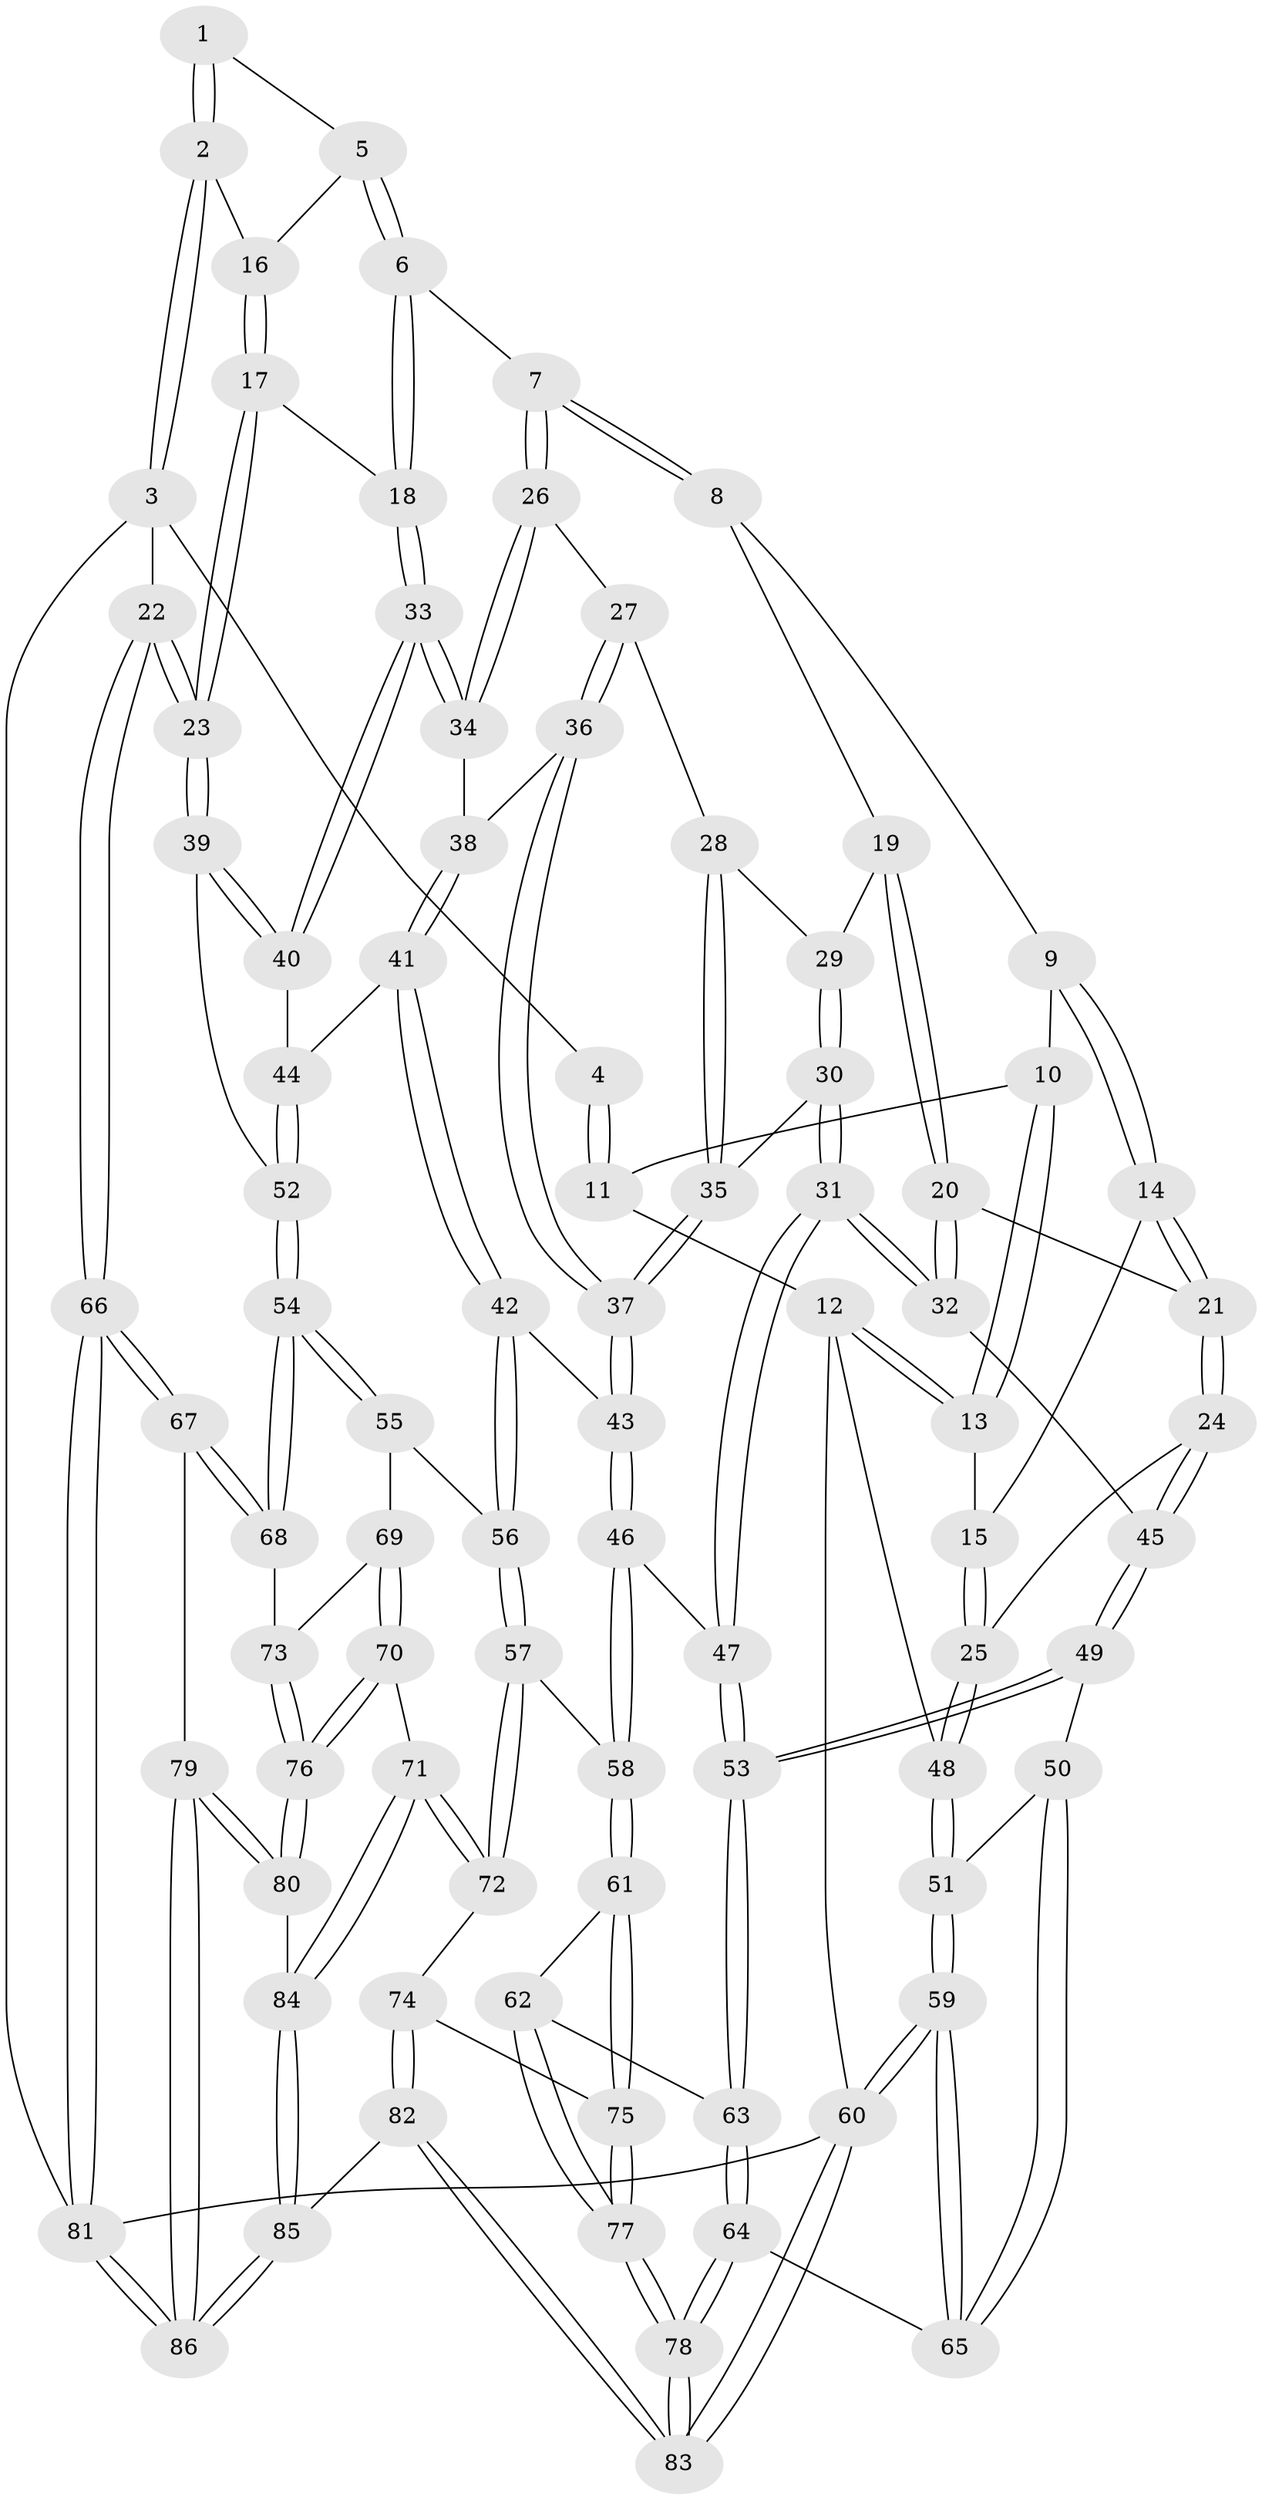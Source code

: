 // Generated by graph-tools (version 1.1) at 2025/38/03/09/25 02:38:51]
// undirected, 86 vertices, 211 edges
graph export_dot {
graph [start="1"]
  node [color=gray90,style=filled];
  1 [pos="+0.7890981734651874+0"];
  2 [pos="+1+0.16796126187167754"];
  3 [pos="+1+0.17223384979831188"];
  4 [pos="+0.7644064879507747+0"];
  5 [pos="+0.77650441219767+0.14641857812930045"];
  6 [pos="+0.7341605175502629+0.195921129376636"];
  7 [pos="+0.6369722202933248+0.26146180897150223"];
  8 [pos="+0.46789976653773396+0.18705294951043788"];
  9 [pos="+0.33111359965942777+0.019632739066918894"];
  10 [pos="+0.3208546426555521+0"];
  11 [pos="+0.3222793700174496+0"];
  12 [pos="+0+0.2890059490345707"];
  13 [pos="+0+0.2717477587508293"];
  14 [pos="+0.2168907298541698+0.24084665625259846"];
  15 [pos="+0.19251231642339908+0.24847168053848367"];
  16 [pos="+0.9190448027162983+0.21130613638294762"];
  17 [pos="+0.9175414684844936+0.365123365505238"];
  18 [pos="+0.8630375335636463+0.3693925117276766"];
  19 [pos="+0.4231646342883621+0.3243998494757555"];
  20 [pos="+0.3033594440399654+0.3987587110576819"];
  21 [pos="+0.21719086180772904+0.24206969660756808"];
  22 [pos="+1+0.5364628184303623"];
  23 [pos="+1+0.535006101498067"];
  24 [pos="+0.14655497990853658+0.47494625742823754"];
  25 [pos="+0.04870680427645826+0.4348869356204029"];
  26 [pos="+0.6388891534730793+0.28795824481322746"];
  27 [pos="+0.47856159659830366+0.40439951332753254"];
  28 [pos="+0.47100543320879884+0.4034853488295792"];
  29 [pos="+0.426157222408235+0.33239681848516284"];
  30 [pos="+0.39656879355716107+0.4719295130534424"];
  31 [pos="+0.3102061937758478+0.5096191494981677"];
  32 [pos="+0.2935735402417343+0.49623219233452587"];
  33 [pos="+0.7989917568120226+0.42002859225851735"];
  34 [pos="+0.6476363056764777+0.33025110596834983"];
  35 [pos="+0.43333005752693+0.4651875197492328"];
  36 [pos="+0.527549853518809+0.44110626094459804"];
  37 [pos="+0.5126115507871125+0.5085966456413213"];
  38 [pos="+0.6384797897332372+0.36828976392866647"];
  39 [pos="+0.95470324385352+0.588113749004344"];
  40 [pos="+0.7997752851573152+0.4426893953031077"];
  41 [pos="+0.6521191581270909+0.534962283287744"];
  42 [pos="+0.6364783547644092+0.5504589832809295"];
  43 [pos="+0.5203224806131539+0.5245677794642686"];
  44 [pos="+0.7220363692388413+0.5372827203125232"];
  45 [pos="+0.17719805169302505+0.5021546566537756"];
  46 [pos="+0.4332961504552329+0.6211803217621771"];
  47 [pos="+0.3417065549098799+0.5827321471493512"];
  48 [pos="+0+0.4032469675640413"];
  49 [pos="+0.13061005572145126+0.6179478195101413"];
  50 [pos="+0.09682139114320495+0.6413171398114502"];
  51 [pos="+0+0.4876849727062039"];
  52 [pos="+0.8630513928474177+0.6435446807421881"];
  53 [pos="+0.26988846057866234+0.7043485466462113"];
  54 [pos="+0.8437570855887017+0.6778046712684014"];
  55 [pos="+0.7893177111650198+0.6938765934720594"];
  56 [pos="+0.6203251458879206+0.6641435252188487"];
  57 [pos="+0.5970278496749878+0.6929229931917018"];
  58 [pos="+0.4405799375195181+0.6326671022931191"];
  59 [pos="+0+0.9132770201855136"];
  60 [pos="+0+1"];
  61 [pos="+0.4208802411226393+0.7527997065415786"];
  62 [pos="+0.404635142701718+0.7651701970226277"];
  63 [pos="+0.2699849364122904+0.7152167325711445"];
  64 [pos="+0.20807542833673082+0.8326858980697883"];
  65 [pos="+0.06621933999126609+0.7760842650215225"];
  66 [pos="+1+0.9476494306208199"];
  67 [pos="+0.901947901644164+0.8529094211488873"];
  68 [pos="+0.8578311163888421+0.7525207851044692"];
  69 [pos="+0.7362189499768758+0.7630677108439424"];
  70 [pos="+0.6769023108793729+0.8279080338073262"];
  71 [pos="+0.6498935350487481+0.8235803106816826"];
  72 [pos="+0.5902922938277465+0.786332293472967"];
  73 [pos="+0.7844477793937062+0.8042582831679931"];
  74 [pos="+0.5807955445396623+0.7917816915320619"];
  75 [pos="+0.5585060229329162+0.7942155902360947"];
  76 [pos="+0.7260201563924091+0.8629983176220825"];
  77 [pos="+0.3718349127522321+0.9245489634823425"];
  78 [pos="+0.3042113017610611+1"];
  79 [pos="+0.7947097457519763+0.93717836274933"];
  80 [pos="+0.774648730872597+0.9217968200504011"];
  81 [pos="+1+1"];
  82 [pos="+0.46156774948261503+1"];
  83 [pos="+0.31040991062568524+1"];
  84 [pos="+0.6267408508101187+0.9583653892524121"];
  85 [pos="+0.48135465427990504+1"];
  86 [pos="+0.8007489270879967+1"];
  1 -- 2;
  1 -- 2;
  1 -- 5;
  2 -- 3;
  2 -- 3;
  2 -- 16;
  3 -- 4;
  3 -- 22;
  3 -- 81;
  4 -- 11;
  4 -- 11;
  5 -- 6;
  5 -- 6;
  5 -- 16;
  6 -- 7;
  6 -- 18;
  6 -- 18;
  7 -- 8;
  7 -- 8;
  7 -- 26;
  7 -- 26;
  8 -- 9;
  8 -- 19;
  9 -- 10;
  9 -- 14;
  9 -- 14;
  10 -- 11;
  10 -- 13;
  10 -- 13;
  11 -- 12;
  12 -- 13;
  12 -- 13;
  12 -- 48;
  12 -- 60;
  13 -- 15;
  14 -- 15;
  14 -- 21;
  14 -- 21;
  15 -- 25;
  15 -- 25;
  16 -- 17;
  16 -- 17;
  17 -- 18;
  17 -- 23;
  17 -- 23;
  18 -- 33;
  18 -- 33;
  19 -- 20;
  19 -- 20;
  19 -- 29;
  20 -- 21;
  20 -- 32;
  20 -- 32;
  21 -- 24;
  21 -- 24;
  22 -- 23;
  22 -- 23;
  22 -- 66;
  22 -- 66;
  23 -- 39;
  23 -- 39;
  24 -- 25;
  24 -- 45;
  24 -- 45;
  25 -- 48;
  25 -- 48;
  26 -- 27;
  26 -- 34;
  26 -- 34;
  27 -- 28;
  27 -- 36;
  27 -- 36;
  28 -- 29;
  28 -- 35;
  28 -- 35;
  29 -- 30;
  29 -- 30;
  30 -- 31;
  30 -- 31;
  30 -- 35;
  31 -- 32;
  31 -- 32;
  31 -- 47;
  31 -- 47;
  32 -- 45;
  33 -- 34;
  33 -- 34;
  33 -- 40;
  33 -- 40;
  34 -- 38;
  35 -- 37;
  35 -- 37;
  36 -- 37;
  36 -- 37;
  36 -- 38;
  37 -- 43;
  37 -- 43;
  38 -- 41;
  38 -- 41;
  39 -- 40;
  39 -- 40;
  39 -- 52;
  40 -- 44;
  41 -- 42;
  41 -- 42;
  41 -- 44;
  42 -- 43;
  42 -- 56;
  42 -- 56;
  43 -- 46;
  43 -- 46;
  44 -- 52;
  44 -- 52;
  45 -- 49;
  45 -- 49;
  46 -- 47;
  46 -- 58;
  46 -- 58;
  47 -- 53;
  47 -- 53;
  48 -- 51;
  48 -- 51;
  49 -- 50;
  49 -- 53;
  49 -- 53;
  50 -- 51;
  50 -- 65;
  50 -- 65;
  51 -- 59;
  51 -- 59;
  52 -- 54;
  52 -- 54;
  53 -- 63;
  53 -- 63;
  54 -- 55;
  54 -- 55;
  54 -- 68;
  54 -- 68;
  55 -- 56;
  55 -- 69;
  56 -- 57;
  56 -- 57;
  57 -- 58;
  57 -- 72;
  57 -- 72;
  58 -- 61;
  58 -- 61;
  59 -- 60;
  59 -- 60;
  59 -- 65;
  59 -- 65;
  60 -- 83;
  60 -- 83;
  60 -- 81;
  61 -- 62;
  61 -- 75;
  61 -- 75;
  62 -- 63;
  62 -- 77;
  62 -- 77;
  63 -- 64;
  63 -- 64;
  64 -- 65;
  64 -- 78;
  64 -- 78;
  66 -- 67;
  66 -- 67;
  66 -- 81;
  66 -- 81;
  67 -- 68;
  67 -- 68;
  67 -- 79;
  68 -- 73;
  69 -- 70;
  69 -- 70;
  69 -- 73;
  70 -- 71;
  70 -- 76;
  70 -- 76;
  71 -- 72;
  71 -- 72;
  71 -- 84;
  71 -- 84;
  72 -- 74;
  73 -- 76;
  73 -- 76;
  74 -- 75;
  74 -- 82;
  74 -- 82;
  75 -- 77;
  75 -- 77;
  76 -- 80;
  76 -- 80;
  77 -- 78;
  77 -- 78;
  78 -- 83;
  78 -- 83;
  79 -- 80;
  79 -- 80;
  79 -- 86;
  79 -- 86;
  80 -- 84;
  81 -- 86;
  81 -- 86;
  82 -- 83;
  82 -- 83;
  82 -- 85;
  84 -- 85;
  84 -- 85;
  85 -- 86;
  85 -- 86;
}

